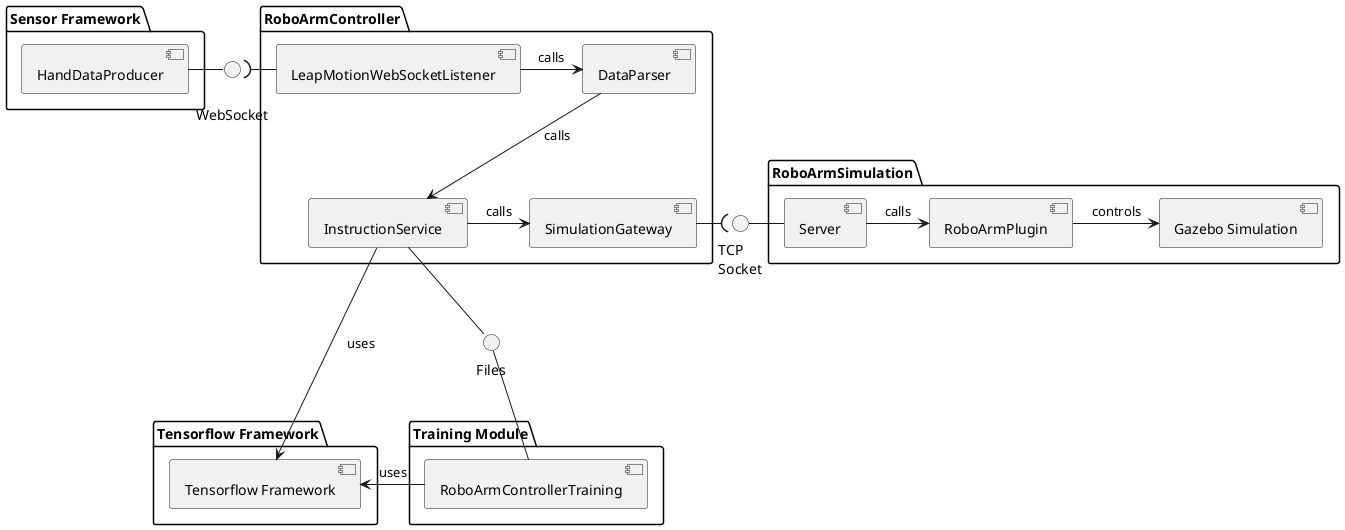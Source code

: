 @startuml

package "Sensor Framework" {
    component "HandDataProducer" as HandDataProducer
}

interface "\nWebSocket" as WebSocketServer
HandDataProducer - WebSocketServer

package "RoboArmController" {
    component "LeapMotionWebSocketListener" as WebSocketClient
    component "DataParser" as DataParser
    component "InstructionService" as InstructionService
    component "SimulationGateway" as SimulationGateway

    WebSocketServer )- WebSocketClient
    WebSocketClient -> DataParser: calls
    DataParser --> InstructionService: calls
    InstructionService -> SimulationGateway: calls
}

interface "TCP\nSocket" as SocketServer
SimulationGateway -( SocketServer

package "Tensorflow Framework" {
    component "Tensorflow Framework" as MLFramework
    InstructionService -> MLFramework: uses

}

package "Training Module" {
    component "RoboArmControllerTraining" as ModelGenerator
    ModelGenerator -> MLFramework: uses
}

interface "Files" as Files

Files -- ModelGenerator
InstructionService -- Files


package RoboArmSimulation {
    component "Server" as InstructionServer
    component "Gazebo Simulation" as Simulation
    component "RoboArmPlugin" as ControllerPlugin

    InstructionServer -> ControllerPlugin: calls
    ControllerPlugin -> Simulation: controls
    SocketServer - InstructionServer
}



@enduml